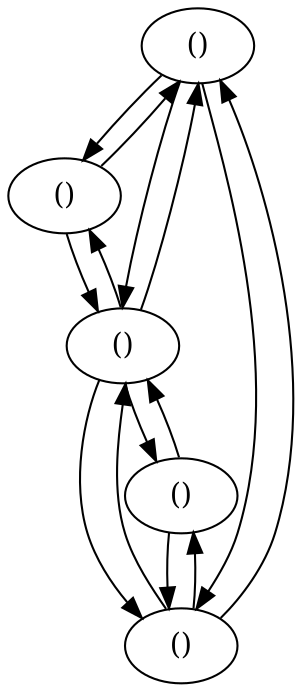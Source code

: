 digraph {
    0 [ label = "()" ]
    1 [ label = "()" ]
    2 [ label = "()" ]
    3 [ label = "()" ]
    4 [ label = "()" ]
    0 -> 1 [ ]
    1 -> 0 [ ]
    0 -> 2 [ ]
    2 -> 0 [ ]
    0 -> 3 [ ]
    3 -> 0 [ ]
    1 -> 3 [ ]
    3 -> 1 [ ]
    2 -> 3 [ ]
    3 -> 2 [ ]
    2 -> 4 [ ]
    4 -> 2 [ ]
    3 -> 4 [ ]
    4 -> 3 [ ]
}
